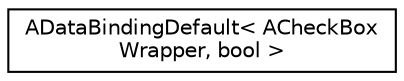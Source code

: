 digraph "Graphical Class Hierarchy"
{
 // LATEX_PDF_SIZE
  edge [fontname="Helvetica",fontsize="10",labelfontname="Helvetica",labelfontsize="10"];
  node [fontname="Helvetica",fontsize="10",shape=record];
  rankdir="LR";
  Node0 [label="ADataBindingDefault\< ACheckBox\lWrapper, bool \>",height=0.2,width=0.4,color="black", fillcolor="white", style="filled",URL="$structADataBindingDefault_3_01ACheckBoxWrapper_00_01bool_01_4.html",tooltip=" "];
}
